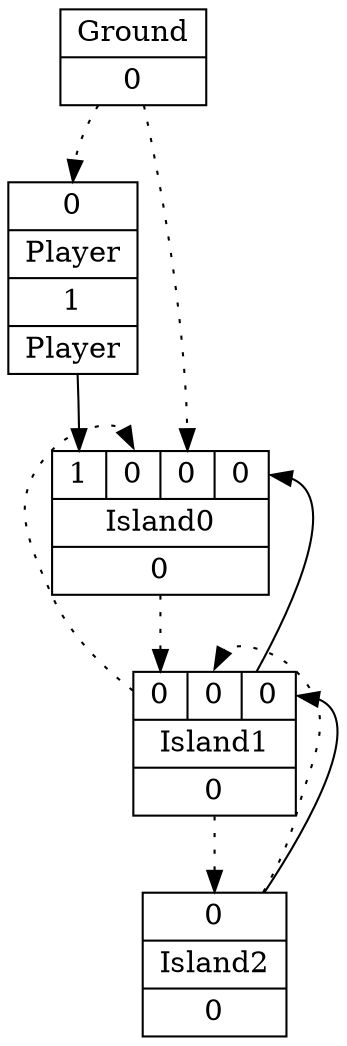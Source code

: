 digraph G {
node [shape=record];
Player[ label ="{{<GroundP>0}|{Player}|<PlayerOUT>1|{Player}}"];
Ground[ label ="{{Ground}|<GroundOUT>0}"];
Island0[ label ="{{<Player>1|<Island1P>0|<GroundP>0|<Island1>0}|{Island0}|<Island0OUT>0}"];
Island1[ label ="{{<Island0P>0|<Island2P>0|<Island2>0}|{Island1}|<Island1OUT>0}"];
Island2[ label ="{{<Island1P>0}|{Island2}|<Island2OUT>0}"];
	"Ground" -> "Player":GroundP [style=dotted];
	"Player" -> "Island0":Player;
	"Island1" -> "Island0":Island1P [style=dotted];
	"Ground" -> "Island0":GroundP [style=dotted];
	"Island0" -> "Island1":Island0P [style=dotted];
	"Island2" -> "Island1":Island2P [style=dotted];
	"Island1" -> "Island2":Island1P [style=dotted];
	"Island1" -> "Island0":Island1;
	"Island2" -> "Island1":Island2;
}